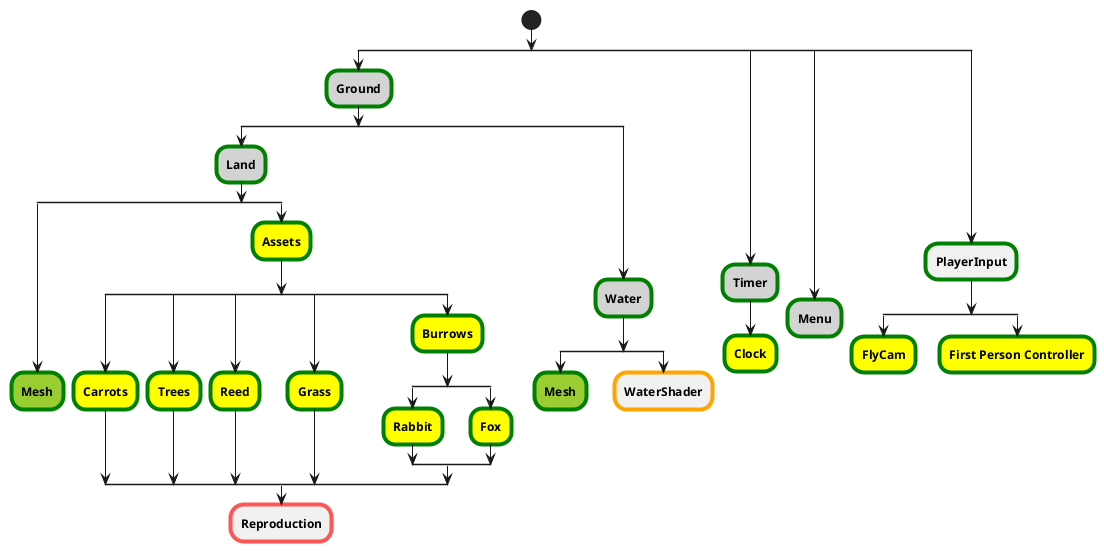 ﻿@startuml Rabbit

<style>
    activityDiagram {
        FontStyle bold
    }

    .Implemented {
        LineColor Green
        LineThickness 4
    }

    .SemiImplemented {
        LineColor Orange
        LineThickness 4
    }

    .Wip {
        LineColor #FF5555 /' slightly lighter red '/
        LineThickness 4
    }

    .Base {
        BackgroundColor LightGrey
    }

    .Mesh {
        BackgroundColor YellowGreen
    }

    .Asset {
        BackgroundColor Yellow
    }

</style>

start
    split
        <<Implemented>> <<Base>> :Ground;
            split
                <<Implemented>> <<Base>> :Land;
                    split
                        <<Implemented>> <<Mesh>> :Mesh;
                        detach
                    split again
                        <<Implemented>> <<Asset>> :Assets;
                        split
                            <<Implemented>> <<Asset>> :Carrots;                            
                        split again
                            <<Implemented>> <<Asset>> :Trees;                            
                        split again
                            <<Implemented>> <<Asset>> :Reed;                            
                        split again
                            <<Implemented>> <<Asset>> :Grass;                    
                        split again
                            <<Implemented>> <<Asset>> :Burrows;
                            split
                                <<Implemented>> <<Asset>> :Rabbit;                                
                            split again
                                <<Implemented>> <<Asset>> :Fox;                                
                            end split 
                        end split
                        <<Wip>> :Reproduction;
                        detach
                    end split
        split again
            <<Implemented>> <<Base>> :Water;
                split
                    <<Implemented>> <<Mesh>> :Mesh;
                    detach
                split again
                    <<SemiImplemented>> :WaterShader;
                    detach
                end split
        end split
    split again
        <<Implemented>> <<Base>> :Timer;
            <<Implemented>> <<Asset>> :Clock;
            detach
    split again
        <<Implemented>> <<Base>> :Menu;
        detach
    split again
        <<Implemented>> :PlayerInput;
            split
            <<Implemented>> <<Asset>> :FlyCam;
            detach
            split again
            <<Implemented>> <<Asset>> :First Person Controller;
            detach
            end split
    end split

    



'<<Implemented>> <<Base>> :Indor/Outdoor;
'split
'    <<Implemented>> <<Base>> :Indoor;
'    <<Implemented>> <<Biom>> :Mountain;
'    split
'        <<Implemented>> <<Asset>> :Massive Rock;
'        detach
'    split again
'        <<Implemented>> <<Asset>> :Cave;
'        detach
'    split again
'        <<Implemented>> <<Asset>> :Stone;
'        detach
'    split again
'        <<SemiImplemented>> <<Asset>> :Water;
'        detach
'    end split
'split again
'    <<Implemented>> <<Base>> :Outdoor;
'    split
'        <<Implemented>> <<Biom>> :Woods;
'        split
'            <<Implemented>> <<Asset>> :Trees;
'            detach
'        split again
'            <<Implemented>> <<Asset>> :Bushes;
'            detach
'        split again
'            <<Implemented>> <<Asset>> :Stone;
'            detach
'        split again
'            <<Implemented>> <<Asset>> :Grass;
'            detach
'        split again
'            <<SemiImplemented>> <<Asset>> :Water;
'            detach
'        end split
'    split again
'        <<Implemented>> <<Biom>> :Meadows;
'        split
'            <<Implemented>> <<Asset>> :Trees;
'            detach
'        split again
'            <<Implemented>> <<Asset>> :Bushes;
'            detach
'        split again
'            <<Implemented>> <<Asset>> :Stone;
'            detach
'        split again
'            <<Implemented>> <<Asset>> :Grass;
'            detach
'        split again
'            <<SemiImplemented>> <<Asset>> :Water;
'            detach
'        end split        
'    split again
'        <<Wip>> <<Biom>> :Settlement;
'        split
'            <<Wip>> <<Asset>> :Village;
'            detach
'        split again
'            <<Wip>> <<Asset>> :Fields;
'            detach
'        end split
'    end split
'end split

@enduml